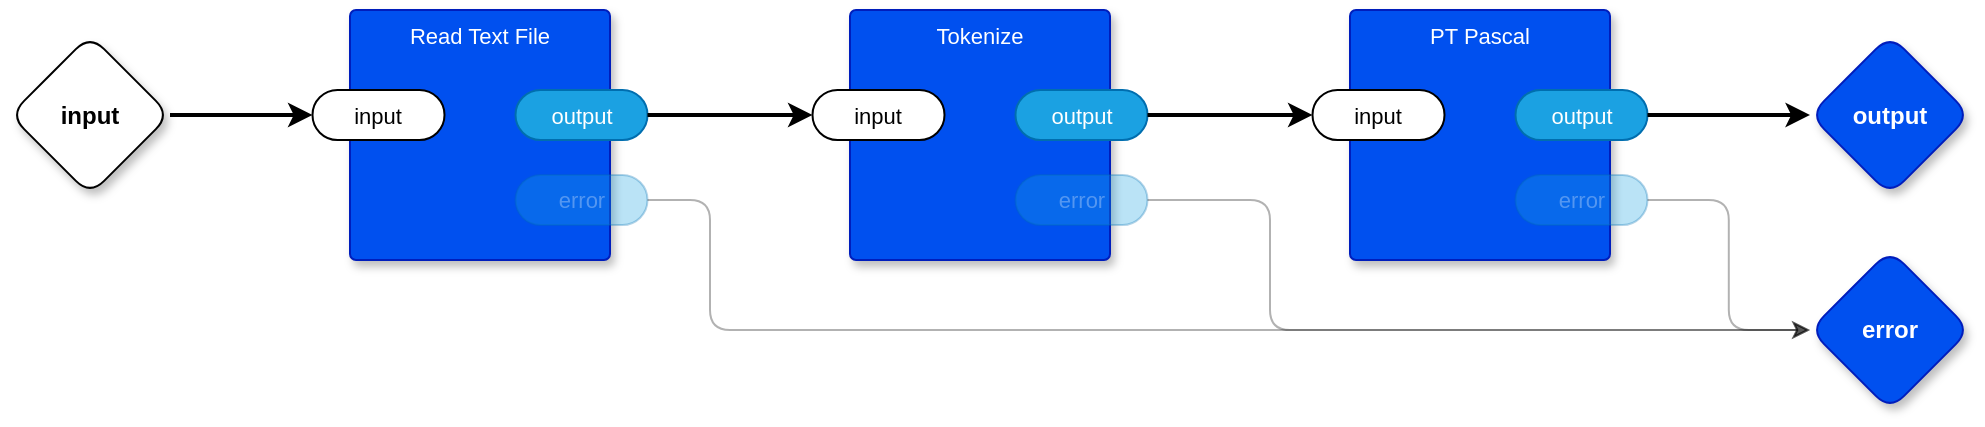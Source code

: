 <mxfile version="22.1.18" type="device" pages="6">
  <diagram name="main" id="m0zTKrYATkNEm8Ja8VeW">
    <mxGraphModel dx="970" dy="670" grid="1" gridSize="10" guides="1" tooltips="1" connect="1" arrows="1" fold="1" page="1" pageScale="1" pageWidth="850" pageHeight="1100" math="0" shadow="0">
      <root>
        <mxCell id="0" />
        <mxCell id="1" parent="0" />
        <mxCell id="S8zsQHXp7eDco4yZEDpJ-1" value="output" style="rhombus;whiteSpace=wrap;html=1;rounded=1;fillColor=#0050ef;fontColor=#ffffff;strokeColor=#001DBC;fontStyle=1;glass=0;sketch=0;fontSize=12;points=[[0,0.5,0,0,0],[0.5,0,0,0,0],[0.5,1,0,0,0],[1,0.5,0,0,0]];shadow=1;" vertex="1" parent="1">
          <mxGeometry x="960" y="432.5" width="80" height="80" as="geometry" />
        </mxCell>
        <mxCell id="S8zsQHXp7eDco4yZEDpJ-2" value="error" style="rhombus;whiteSpace=wrap;html=1;rounded=1;fillColor=#0050ef;fontColor=#ffffff;strokeColor=#001DBC;fontStyle=1;glass=0;sketch=0;fontSize=12;points=[[0,0.5,0,0,0],[0.5,0,0,0,0],[0.5,1,0,0,0],[1,0.5,0,0,0]];shadow=1;" vertex="1" parent="1">
          <mxGeometry x="960" y="540" width="80" height="80" as="geometry" />
        </mxCell>
        <mxCell id="S8zsQHXp7eDco4yZEDpJ-3" value="input" style="rhombus;whiteSpace=wrap;html=1;rounded=1;fontStyle=1;glass=0;sketch=0;fontSize=12;points=[[0,0.5,0,0,0],[0.5,0,0,0,0],[0.5,1,0,0,0],[1,0.5,0,0,0]];shadow=1;" vertex="1" parent="1">
          <mxGeometry x="60" y="432.5" width="80" height="80" as="geometry" />
        </mxCell>
        <mxCell id="S8zsQHXp7eDco4yZEDpJ-8" style="edgeStyle=orthogonalEdgeStyle;rounded=1;orthogonalLoop=1;jettySize=auto;html=1;entryX=0;entryY=0.5;entryDx=0;entryDy=0;entryPerimeter=0;strokeWidth=2;curved=0;" edge="1" parent="1" source="S8zsQHXp7eDco4yZEDpJ-3" target="S8zsQHXp7eDco4yZEDpJ-12">
          <mxGeometry relative="1" as="geometry" />
        </mxCell>
        <mxCell id="S8zsQHXp7eDco4yZEDpJ-11" value="Read Text File" style="rounded=1;whiteSpace=wrap;html=1;sketch=0;container=1;recursiveResize=0;verticalAlign=top;arcSize=6;fontStyle=0;autosize=0;points=[];absoluteArcSize=1;shadow=1;strokeColor=#001DBC;fillColor=#0050ef;fontColor=#ffffff;fontFamily=Helvetica;fontSize=11;" vertex="1" parent="1">
          <mxGeometry x="230" y="420" width="130" height="125" as="geometry">
            <mxRectangle x="-98" y="-1230" width="99" height="26" as="alternateBounds" />
          </mxGeometry>
        </mxCell>
        <mxCell id="S8zsQHXp7eDco4yZEDpJ-12" value="input" style="rounded=1;whiteSpace=wrap;html=1;sketch=0;points=[[0,0.5,0,0,0],[1,0.5,0,0,0]];arcSize=50;fontFamily=Helvetica;fontSize=11;fontColor=default;" vertex="1" parent="S8zsQHXp7eDco4yZEDpJ-11">
          <mxGeometry x="-18.75" y="40" width="66" height="25" as="geometry" />
        </mxCell>
        <mxCell id="S8zsQHXp7eDco4yZEDpJ-13" value="output" style="rounded=1;whiteSpace=wrap;html=1;sketch=0;points=[[0,0.5,0,0,0],[1,0.5,0,0,0]];fillColor=#1ba1e2;fontColor=#ffffff;strokeColor=#006EAF;arcSize=50;fontFamily=Helvetica;fontSize=11;" vertex="1" parent="S8zsQHXp7eDco4yZEDpJ-11">
          <mxGeometry x="82.75" y="40" width="66" height="25" as="geometry" />
        </mxCell>
        <mxCell id="S8zsQHXp7eDco4yZEDpJ-14" value="error" style="rounded=1;whiteSpace=wrap;sketch=0;points=[[0,0.5,0,0,0],[1,0.5,0,0,0]];fillColor=#1ba1e2;fontColor=#ffffff;strokeColor=#006EAF;arcSize=50;fontFamily=Helvetica;fontSize=11;opacity=30;textOpacity=30;" vertex="1" parent="S8zsQHXp7eDco4yZEDpJ-11">
          <mxGeometry x="82.75" y="82.5" width="66" height="25" as="geometry" />
        </mxCell>
        <mxCell id="S8zsQHXp7eDco4yZEDpJ-15" style="edgeStyle=orthogonalEdgeStyle;rounded=1;orthogonalLoop=1;jettySize=auto;html=1;exitX=1;exitY=0.5;exitDx=0;exitDy=0;exitPerimeter=0;curved=0;strokeWidth=2;entryX=0;entryY=0.5;entryDx=0;entryDy=0;entryPerimeter=0;" edge="1" parent="1" source="S8zsQHXp7eDco4yZEDpJ-13" target="S8zsQHXp7eDco4yZEDpJ-18">
          <mxGeometry relative="1" as="geometry" />
        </mxCell>
        <mxCell id="S8zsQHXp7eDco4yZEDpJ-16" style="edgeStyle=orthogonalEdgeStyle;rounded=1;orthogonalLoop=1;jettySize=auto;html=1;exitX=1;exitY=0.5;exitDx=0;exitDy=0;exitPerimeter=0;entryX=0;entryY=0.5;entryDx=0;entryDy=0;entryPerimeter=0;curved=0;opacity=30;" edge="1" parent="1" source="S8zsQHXp7eDco4yZEDpJ-14" target="S8zsQHXp7eDco4yZEDpJ-2">
          <mxGeometry relative="1" as="geometry">
            <Array as="points">
              <mxPoint x="410" y="515" />
              <mxPoint x="410" y="580" />
            </Array>
          </mxGeometry>
        </mxCell>
        <mxCell id="S8zsQHXp7eDco4yZEDpJ-17" value="Tokenize" style="rounded=1;whiteSpace=wrap;html=1;sketch=0;container=1;recursiveResize=0;verticalAlign=top;arcSize=6;fontStyle=0;autosize=0;points=[];absoluteArcSize=1;shadow=1;strokeColor=#001DBC;fillColor=#0050ef;fontColor=#ffffff;fontFamily=Helvetica;fontSize=11;" vertex="1" parent="1">
          <mxGeometry x="480" y="420" width="130" height="125" as="geometry">
            <mxRectangle x="-98" y="-1230" width="99" height="26" as="alternateBounds" />
          </mxGeometry>
        </mxCell>
        <mxCell id="S8zsQHXp7eDco4yZEDpJ-18" value="input" style="rounded=1;whiteSpace=wrap;html=1;sketch=0;points=[[0,0.5,0,0,0],[1,0.5,0,0,0]];arcSize=50;fontFamily=Helvetica;fontSize=11;fontColor=default;" vertex="1" parent="S8zsQHXp7eDco4yZEDpJ-17">
          <mxGeometry x="-18.75" y="40" width="66" height="25" as="geometry" />
        </mxCell>
        <mxCell id="S8zsQHXp7eDco4yZEDpJ-19" value="output" style="rounded=1;whiteSpace=wrap;html=1;sketch=0;points=[[0,0.5,0,0,0],[1,0.5,0,0,0]];fillColor=#1ba1e2;fontColor=#ffffff;strokeColor=#006EAF;arcSize=50;fontFamily=Helvetica;fontSize=11;" vertex="1" parent="S8zsQHXp7eDco4yZEDpJ-17">
          <mxGeometry x="82.75" y="40" width="66" height="25" as="geometry" />
        </mxCell>
        <mxCell id="S8zsQHXp7eDco4yZEDpJ-20" value="error" style="rounded=1;whiteSpace=wrap;sketch=0;points=[[0,0.5,0,0,0],[1,0.5,0,0,0]];fillColor=#1ba1e2;fontColor=#ffffff;strokeColor=#006EAF;arcSize=50;fontFamily=Helvetica;fontSize=11;opacity=30;textOpacity=30;" vertex="1" parent="S8zsQHXp7eDco4yZEDpJ-17">
          <mxGeometry x="82.75" y="82.5" width="66" height="25" as="geometry" />
        </mxCell>
        <mxCell id="S8zsQHXp7eDco4yZEDpJ-22" style="edgeStyle=orthogonalEdgeStyle;rounded=1;orthogonalLoop=1;jettySize=auto;html=1;exitX=1;exitY=0.5;exitDx=0;exitDy=0;exitPerimeter=0;entryX=0;entryY=0.5;entryDx=0;entryDy=0;entryPerimeter=0;curved=0;opacity=30;" edge="1" parent="1" source="S8zsQHXp7eDco4yZEDpJ-20" target="S8zsQHXp7eDco4yZEDpJ-2">
          <mxGeometry relative="1" as="geometry">
            <Array as="points">
              <mxPoint x="690" y="515" />
              <mxPoint x="690" y="580" />
            </Array>
          </mxGeometry>
        </mxCell>
        <mxCell id="QgxLcCufi817OlbAH6h_-1" value="PT Pascal" style="rounded=1;whiteSpace=wrap;html=1;sketch=0;container=1;recursiveResize=0;verticalAlign=top;arcSize=6;fontStyle=0;autosize=0;points=[];absoluteArcSize=1;shadow=1;strokeColor=#001DBC;fillColor=#0050ef;fontColor=#ffffff;fontFamily=Helvetica;fontSize=11;" vertex="1" parent="1">
          <mxGeometry x="730" y="420" width="130" height="125" as="geometry">
            <mxRectangle x="-98" y="-1230" width="99" height="26" as="alternateBounds" />
          </mxGeometry>
        </mxCell>
        <mxCell id="QgxLcCufi817OlbAH6h_-2" value="input" style="rounded=1;whiteSpace=wrap;html=1;sketch=0;points=[[0,0.5,0,0,0],[1,0.5,0,0,0]];arcSize=50;fontFamily=Helvetica;fontSize=11;fontColor=default;" vertex="1" parent="QgxLcCufi817OlbAH6h_-1">
          <mxGeometry x="-18.75" y="40" width="66" height="25" as="geometry" />
        </mxCell>
        <mxCell id="QgxLcCufi817OlbAH6h_-3" value="output" style="rounded=1;whiteSpace=wrap;html=1;sketch=0;points=[[0,0.5,0,0,0],[1,0.5,0,0,0]];fillColor=#1ba1e2;fontColor=#ffffff;strokeColor=#006EAF;arcSize=50;fontFamily=Helvetica;fontSize=11;" vertex="1" parent="QgxLcCufi817OlbAH6h_-1">
          <mxGeometry x="82.75" y="40" width="66" height="25" as="geometry" />
        </mxCell>
        <mxCell id="QgxLcCufi817OlbAH6h_-4" value="error" style="rounded=1;whiteSpace=wrap;sketch=0;points=[[0,0.5,0,0,0],[1,0.5,0,0,0]];fillColor=#1ba1e2;fontColor=#ffffff;strokeColor=#006EAF;arcSize=50;fontFamily=Helvetica;fontSize=11;opacity=30;textOpacity=30;" vertex="1" parent="QgxLcCufi817OlbAH6h_-1">
          <mxGeometry x="82.75" y="82.5" width="66" height="25" as="geometry" />
        </mxCell>
        <mxCell id="QgxLcCufi817OlbAH6h_-5" style="edgeStyle=orthogonalEdgeStyle;shape=connector;curved=0;rounded=1;jumpStyle=arc;orthogonalLoop=1;jettySize=auto;html=1;exitX=1;exitY=0.5;exitDx=0;exitDy=0;exitPerimeter=0;entryX=0;entryY=0.5;entryDx=0;entryDy=0;entryPerimeter=0;labelBackgroundColor=default;strokeColor=default;strokeWidth=2;align=center;verticalAlign=middle;fontFamily=Helvetica;fontSize=11;fontColor=default;endArrow=classic;" edge="1" parent="1" source="S8zsQHXp7eDco4yZEDpJ-19" target="QgxLcCufi817OlbAH6h_-2">
          <mxGeometry relative="1" as="geometry" />
        </mxCell>
        <mxCell id="QgxLcCufi817OlbAH6h_-6" style="edgeStyle=orthogonalEdgeStyle;shape=connector;curved=0;rounded=1;jumpStyle=arc;orthogonalLoop=1;jettySize=auto;html=1;exitX=1;exitY=0.5;exitDx=0;exitDy=0;exitPerimeter=0;labelBackgroundColor=default;strokeColor=default;strokeWidth=2;align=center;verticalAlign=middle;fontFamily=Helvetica;fontSize=11;fontColor=default;endArrow=classic;" edge="1" parent="1" source="QgxLcCufi817OlbAH6h_-3" target="S8zsQHXp7eDco4yZEDpJ-1">
          <mxGeometry relative="1" as="geometry" />
        </mxCell>
        <mxCell id="QgxLcCufi817OlbAH6h_-7" style="edgeStyle=orthogonalEdgeStyle;shape=connector;curved=0;rounded=1;jumpStyle=arc;orthogonalLoop=1;jettySize=auto;html=1;exitX=1;exitY=0.5;exitDx=0;exitDy=0;exitPerimeter=0;entryX=0;entryY=0.5;entryDx=0;entryDy=0;entryPerimeter=0;labelBackgroundColor=default;strokeColor=default;strokeWidth=1;align=center;verticalAlign=middle;fontFamily=Helvetica;fontSize=11;fontColor=default;endArrow=classic;opacity=30;" edge="1" parent="1" source="QgxLcCufi817OlbAH6h_-4" target="S8zsQHXp7eDco4yZEDpJ-2">
          <mxGeometry relative="1" as="geometry" />
        </mxCell>
      </root>
    </mxGraphModel>
  </diagram>
  <diagram id="tdX2_95LEIDNDVLNdQ2E" name="...">
    <mxGraphModel dx="1114" dy="693" grid="1" gridSize="10" guides="1" tooltips="1" connect="1" arrows="1" fold="1" page="1" pageScale="1" pageWidth="850" pageHeight="1100" math="0" shadow="0">
      <root>
        <mxCell id="0" />
        <mxCell id="1" parent="0" />
      </root>
    </mxGraphModel>
  </diagram>
  <diagram id="ZYiyFw9V1ln2dPkWVRYo" name="Tokenize">
    <mxGraphModel dx="970" dy="670" grid="1" gridSize="10" guides="1" tooltips="1" connect="1" arrows="1" fold="1" page="1" pageScale="1" pageWidth="850" pageHeight="1100" math="0" shadow="0">
      <root>
        <mxCell id="0" />
        <mxCell id="1" parent="0" />
        <mxCell id="Qo_dXPhlWGiRYcDFCl2c-1" value="output" style="rhombus;whiteSpace=wrap;html=1;rounded=1;fillColor=#0050ef;fontColor=#ffffff;strokeColor=#001DBC;fontStyle=1;glass=0;sketch=0;fontSize=12;points=[[0,0.5,0,0,0],[0.5,0,0,0,0],[0.5,1,0,0,0],[1,0.5,0,0,0]];shadow=1;" vertex="1" parent="1">
          <mxGeometry x="710" y="122.5" width="80" height="80" as="geometry" />
        </mxCell>
        <mxCell id="Qo_dXPhlWGiRYcDFCl2c-2" value="error" style="rhombus;whiteSpace=wrap;html=1;rounded=1;fillColor=#0050ef;fontColor=#ffffff;strokeColor=#001DBC;fontStyle=1;glass=0;sketch=0;fontSize=12;points=[[0,0.5,0,0,0],[0.5,0,0,0,0],[0.5,1,0,0,0],[1,0.5,0,0,0]];shadow=1;" vertex="1" parent="1">
          <mxGeometry x="710" y="230" width="80" height="80" as="geometry" />
        </mxCell>
        <mxCell id="Qo_dXPhlWGiRYcDFCl2c-3" style="edgeStyle=orthogonalEdgeStyle;rounded=0;orthogonalLoop=1;jettySize=auto;html=1;exitX=1;exitY=0.5;exitDx=0;exitDy=0;exitPerimeter=0;strokeWidth=2;" edge="1" parent="1" source="Qo_dXPhlWGiRYcDFCl2c-4" target="Qo_dXPhlWGiRYcDFCl2c-6">
          <mxGeometry relative="1" as="geometry" />
        </mxCell>
        <mxCell id="Qo_dXPhlWGiRYcDFCl2c-4" value="input" style="rhombus;whiteSpace=wrap;html=1;rounded=1;fontStyle=1;glass=0;sketch=0;fontSize=12;points=[[0,0.5,0,0,0],[0.5,0,0,0,0],[0.5,1,0,0,0],[1,0.5,0,0,0]];shadow=1;" vertex="1" parent="1">
          <mxGeometry x="40" y="122.5" width="80" height="80" as="geometry" />
        </mxCell>
        <mxCell id="Qo_dXPhlWGiRYcDFCl2c-5" value="Literals" style="rounded=1;whiteSpace=wrap;html=1;sketch=0;container=1;recursiveResize=0;verticalAlign=top;arcSize=6;fontStyle=0;autosize=0;points=[];absoluteArcSize=1;shadow=1;strokeColor=#001DBC;fillColor=#0050ef;fontColor=#ffffff;fontFamily=Helvetica;fontSize=11;" vertex="1" parent="1">
          <mxGeometry x="220" y="110" width="130" height="125" as="geometry">
            <mxRectangle x="-98" y="-1230" width="99" height="26" as="alternateBounds" />
          </mxGeometry>
        </mxCell>
        <mxCell id="Qo_dXPhlWGiRYcDFCl2c-6" value="input" style="rounded=1;whiteSpace=wrap;html=1;sketch=0;points=[[0,0.5,0,0,0],[1,0.5,0,0,0]];arcSize=50;fontFamily=Helvetica;fontSize=11;fontColor=default;" vertex="1" parent="Qo_dXPhlWGiRYcDFCl2c-5">
          <mxGeometry x="-18.75" y="40" width="66" height="25" as="geometry" />
        </mxCell>
        <mxCell id="Qo_dXPhlWGiRYcDFCl2c-7" value="output" style="rounded=1;whiteSpace=wrap;html=1;sketch=0;points=[[0,0.5,0,0,0],[1,0.5,0,0,0]];fillColor=#1ba1e2;fontColor=#ffffff;strokeColor=#006EAF;arcSize=50;fontFamily=Helvetica;fontSize=11;" vertex="1" parent="Qo_dXPhlWGiRYcDFCl2c-5">
          <mxGeometry x="82.75" y="40" width="66" height="25" as="geometry" />
        </mxCell>
        <mxCell id="Qo_dXPhlWGiRYcDFCl2c-8" value="error" style="rounded=1;whiteSpace=wrap;sketch=0;points=[[0,0.5,0,0,0],[1,0.5,0,0,0]];fillColor=#1ba1e2;fontColor=#ffffff;strokeColor=#006EAF;arcSize=50;fontFamily=Helvetica;fontSize=11;opacity=30;textOpacity=30;" vertex="1" parent="Qo_dXPhlWGiRYcDFCl2c-5">
          <mxGeometry x="82.75" y="82.5" width="66" height="25" as="geometry" />
        </mxCell>
        <mxCell id="Qo_dXPhlWGiRYcDFCl2c-9" style="edgeStyle=orthogonalEdgeStyle;rounded=1;orthogonalLoop=1;jettySize=auto;html=1;exitX=1;exitY=0.5;exitDx=0;exitDy=0;exitPerimeter=0;entryX=0;entryY=0.5;entryDx=0;entryDy=0;entryPerimeter=0;curved=0;opacity=30;" edge="1" parent="1" source="Qo_dXPhlWGiRYcDFCl2c-8" target="Qo_dXPhlWGiRYcDFCl2c-2">
          <mxGeometry relative="1" as="geometry">
            <Array as="points">
              <mxPoint x="410" y="205" />
              <mxPoint x="410" y="270" />
            </Array>
          </mxGeometry>
        </mxCell>
        <mxCell id="Qo_dXPhlWGiRYcDFCl2c-10" value="Words" style="rounded=1;whiteSpace=wrap;html=1;sketch=0;container=1;recursiveResize=0;verticalAlign=top;arcSize=6;fontStyle=0;autosize=0;points=[];absoluteArcSize=1;shadow=1;strokeColor=#001DBC;fillColor=#0050ef;fontColor=#ffffff;fontFamily=Helvetica;fontSize=11;" vertex="1" parent="1">
          <mxGeometry x="470" y="110" width="130" height="125" as="geometry">
            <mxRectangle x="-98" y="-1230" width="99" height="26" as="alternateBounds" />
          </mxGeometry>
        </mxCell>
        <mxCell id="Qo_dXPhlWGiRYcDFCl2c-11" value="input" style="rounded=1;whiteSpace=wrap;html=1;sketch=0;points=[[0,0.5,0,0,0],[1,0.5,0,0,0]];arcSize=50;fontFamily=Helvetica;fontSize=11;fontColor=default;" vertex="1" parent="Qo_dXPhlWGiRYcDFCl2c-10">
          <mxGeometry x="-18.75" y="40" width="66" height="25" as="geometry" />
        </mxCell>
        <mxCell id="Qo_dXPhlWGiRYcDFCl2c-12" value="output" style="rounded=1;whiteSpace=wrap;html=1;sketch=0;points=[[0,0.5,0,0,0],[1,0.5,0,0,0]];fillColor=#1ba1e2;fontColor=#ffffff;strokeColor=#006EAF;arcSize=50;fontFamily=Helvetica;fontSize=11;" vertex="1" parent="Qo_dXPhlWGiRYcDFCl2c-10">
          <mxGeometry x="82.75" y="40" width="66" height="25" as="geometry" />
        </mxCell>
        <mxCell id="Qo_dXPhlWGiRYcDFCl2c-13" value="error" style="rounded=1;whiteSpace=wrap;sketch=0;points=[[0,0.5,0,0,0],[1,0.5,0,0,0]];fillColor=#1ba1e2;fontColor=#ffffff;strokeColor=#006EAF;arcSize=50;fontFamily=Helvetica;fontSize=11;opacity=30;textOpacity=30;" vertex="1" parent="Qo_dXPhlWGiRYcDFCl2c-10">
          <mxGeometry x="82.75" y="82.5" width="66" height="25" as="geometry" />
        </mxCell>
        <mxCell id="Qo_dXPhlWGiRYcDFCl2c-14" style="edgeStyle=orthogonalEdgeStyle;rounded=1;orthogonalLoop=1;jettySize=auto;html=1;exitX=1;exitY=0.5;exitDx=0;exitDy=0;exitPerimeter=0;entryX=0;entryY=0.5;entryDx=0;entryDy=0;entryPerimeter=0;curved=0;strokeWidth=2;" edge="1" parent="1" source="Qo_dXPhlWGiRYcDFCl2c-7" target="Qo_dXPhlWGiRYcDFCl2c-11">
          <mxGeometry relative="1" as="geometry" />
        </mxCell>
        <mxCell id="Qo_dXPhlWGiRYcDFCl2c-15" style="edgeStyle=orthogonalEdgeStyle;shape=connector;curved=0;rounded=1;orthogonalLoop=1;jettySize=auto;html=1;exitX=1;exitY=0.5;exitDx=0;exitDy=0;exitPerimeter=0;entryX=0;entryY=0.5;entryDx=0;entryDy=0;entryPerimeter=0;labelBackgroundColor=default;strokeColor=default;strokeWidth=2;align=center;verticalAlign=middle;fontFamily=Helvetica;fontSize=11;fontColor=default;endArrow=classic;" edge="1" parent="1" source="Qo_dXPhlWGiRYcDFCl2c-12" target="Qo_dXPhlWGiRYcDFCl2c-1">
          <mxGeometry relative="1" as="geometry" />
        </mxCell>
        <mxCell id="Qo_dXPhlWGiRYcDFCl2c-16" style="edgeStyle=orthogonalEdgeStyle;shape=connector;curved=0;rounded=1;orthogonalLoop=1;jettySize=auto;html=1;exitX=1;exitY=0.5;exitDx=0;exitDy=0;exitPerimeter=0;entryX=0;entryY=0.5;entryDx=0;entryDy=0;entryPerimeter=0;labelBackgroundColor=default;strokeColor=default;strokeWidth=1;align=center;verticalAlign=middle;fontFamily=Helvetica;fontSize=11;fontColor=default;endArrow=classic;opacity=30;" edge="1" parent="1" source="Qo_dXPhlWGiRYcDFCl2c-13" target="Qo_dXPhlWGiRYcDFCl2c-2">
          <mxGeometry relative="1" as="geometry">
            <Array as="points">
              <mxPoint x="660" y="205" />
              <mxPoint x="660" y="270" />
            </Array>
          </mxGeometry>
        </mxCell>
      </root>
    </mxGraphModel>
  </diagram>
  <diagram id="-rDwxqtnZVcMgqfmX6dp" name="Literals">
    <mxGraphModel dx="970" dy="670" grid="1" gridSize="10" guides="1" tooltips="1" connect="1" arrows="1" fold="1" page="1" pageScale="1" pageWidth="850" pageHeight="1100" math="0" shadow="0">
      <root>
        <mxCell id="0" />
        <mxCell id="1" parent="0" />
        <mxCell id="2_oL23hNxE3cJu21-GhH-1" value="Transpile" style="rounded=1;whiteSpace=wrap;html=1;sketch=0;container=1;recursiveResize=0;verticalAlign=top;arcSize=6;fontStyle=1;autosize=0;points=[];absoluteArcSize=1;shadow=1;strokeColor=#001DBC;fillColor=#0050ef;fontColor=#ffffff;fontFamily=Helvetica;fontSize=11;" vertex="1" parent="1">
          <mxGeometry x="430" y="80" width="130" height="210" as="geometry">
            <mxRectangle x="-98" y="-1230" width="99" height="26" as="alternateBounds" />
          </mxGeometry>
        </mxCell>
        <mxCell id="2_oL23hNxE3cJu21-GhH-2" value="ohmfn" style="rounded=1;whiteSpace=wrap;html=1;sketch=0;points=[[0,0.5,0,0,0],[1,0.5,0,0,0]];arcSize=50;fontFamily=Helvetica;fontSize=11;fontColor=default;fontStyle=0" vertex="1" parent="2_oL23hNxE3cJu21-GhH-1">
          <mxGeometry x="-17" y="57.5" width="66" height="25" as="geometry" />
        </mxCell>
        <mxCell id="2_oL23hNxE3cJu21-GhH-3" value="output" style="rounded=1;whiteSpace=wrap;html=1;sketch=0;points=[[0,0.5,0,0,0],[1,0.5,0,0,0]];fillColor=#1ba1e2;fontColor=#ffffff;strokeColor=#006EAF;arcSize=50;fontFamily=Helvetica;fontSize=11;" vertex="1" parent="2_oL23hNxE3cJu21-GhH-1">
          <mxGeometry x="84.75" y="27.5" width="66" height="25" as="geometry" />
        </mxCell>
        <mxCell id="2_oL23hNxE3cJu21-GhH-4" value="error" style="rounded=1;whiteSpace=wrap;html=1;sketch=0;points=[[0,0.5,0,0,0],[1,0.5,0,0,0]];fillColor=#1ba1e2;fontColor=#ffffff;strokeColor=#006EAF;arcSize=50;fontFamily=Helvetica;fontSize=11;" vertex="1" parent="2_oL23hNxE3cJu21-GhH-1">
          <mxGeometry x="84.75" y="70" width="66" height="25" as="geometry" />
        </mxCell>
        <mxCell id="2_oL23hNxE3cJu21-GhH-5" value="rwrfn" style="rounded=1;whiteSpace=wrap;html=1;sketch=0;points=[[0,0.5,0,0,0],[1,0.5,0,0,0]];arcSize=50;fontFamily=Helvetica;fontSize=11;fontColor=default;" vertex="1" parent="2_oL23hNxE3cJu21-GhH-1">
          <mxGeometry x="-17" y="92.5" width="66" height="25" as="geometry" />
        </mxCell>
        <mxCell id="2_oL23hNxE3cJu21-GhH-6" value="input" style="rounded=1;whiteSpace=wrap;html=1;sketch=0;points=[[0,0.5,0,0,0],[1,0.5,0,0,0]];arcSize=50;fontFamily=Helvetica;fontSize=11;fontColor=default;" vertex="1" parent="2_oL23hNxE3cJu21-GhH-1">
          <mxGeometry x="-17" y="165" width="66" height="25" as="geometry" />
        </mxCell>
        <mxCell id="2_oL23hNxE3cJu21-GhH-7" value="grammar name" style="rounded=1;whiteSpace=wrap;html=1;sketch=0;points=[[0,0.5,0,0,0],[1,0.5,0,0,0]];arcSize=50;fontFamily=Helvetica;fontSize=11;fontColor=default;" vertex="1" parent="2_oL23hNxE3cJu21-GhH-1">
          <mxGeometry x="-16" y="27.5" width="66" height="25" as="geometry" />
        </mxCell>
        <mxCell id="2_oL23hNxE3cJu21-GhH-8" value="rwrsupportfn" style="rounded=1;whiteSpace=wrap;html=1;sketch=0;points=[[0,0.5,0,0,0],[1,0.5,0,0,0]];arcSize=50;fontFamily=Helvetica;fontSize=11;fontColor=default;" vertex="1" parent="2_oL23hNxE3cJu21-GhH-1">
          <mxGeometry x="-16" y="125" width="66" height="25" as="geometry" />
        </mxCell>
        <mxCell id="2_oL23hNxE3cJu21-GhH-9" value="output" style="rhombus;whiteSpace=wrap;html=1;rounded=1;fillColor=#0050ef;fontColor=#ffffff;strokeColor=#001DBC;fontStyle=1;glass=0;sketch=0;fontSize=12;points=[[0,0.5,0,0,0],[0.5,0,0,0,0],[0.5,1,0,0,0],[1,0.5,0,0,0]];shadow=1;" vertex="1" parent="1">
          <mxGeometry x="620" y="80" width="80" height="80" as="geometry" />
        </mxCell>
        <mxCell id="2_oL23hNxE3cJu21-GhH-10" value="error" style="rhombus;whiteSpace=wrap;html=1;rounded=1;fillColor=#0050ef;fontColor=#ffffff;strokeColor=#001DBC;fontStyle=1;glass=0;sketch=0;fontSize=12;points=[[0,0.5,0,0,0],[0.5,0,0,0,0],[0.5,1,0,0,0],[1,0.5,0,0,0]];shadow=1;" vertex="1" parent="1">
          <mxGeometry x="620" y="187.5" width="80" height="80" as="geometry" />
        </mxCell>
        <mxCell id="2_oL23hNxE3cJu21-GhH-11" value="input" style="rhombus;whiteSpace=wrap;html=1;rounded=1;fontStyle=1;glass=0;sketch=0;fontSize=12;points=[[0,0.5,0,0,0],[0.5,0,0,0,0],[0.5,1,0,0,0],[1,0.5,0,0,0]];shadow=1;" vertex="1" parent="1">
          <mxGeometry x="40" y="217.5" width="80" height="80" as="geometry" />
        </mxCell>
        <mxCell id="2_oL23hNxE3cJu21-GhH-12" value="&#39;literal&#39;" style="rounded=1;whiteSpace=wrap;html=1;sketch=0;container=1;recursiveResize=0;verticalAlign=middle;arcSize=6;fontStyle=1;autosize=0;points=[];absoluteArcSize=1;shadow=0;strokeColor=#6c8ebf;fillColor=#dae8fc;fontFamily=Helvetica;fontSize=11;gradientColor=#E6E6E6;fontColor=default;" vertex="1" parent="1">
          <mxGeometry x="170" y="110" width="170" height="20" as="geometry">
            <mxRectangle x="-98" y="-1230" width="99" height="26" as="alternateBounds" />
          </mxGeometry>
        </mxCell>
        <mxCell id="2_oL23hNxE3cJu21-GhH-13" value="⍺" style="rounded=1;whiteSpace=wrap;html=1;sketch=0;points=[[0,0.5,0,0,0],[1,0.5,0,0,0]];arcSize=50;fontFamily=Helvetica;fontSize=11;fontColor=default;" vertex="1" parent="2_oL23hNxE3cJu21-GhH-12">
          <mxGeometry x="-10" y="3.75" width="20" height="12.5" as="geometry" />
        </mxCell>
        <mxCell id="2_oL23hNxE3cJu21-GhH-14" value="⍺" style="rounded=1;whiteSpace=wrap;html=1;sketch=0;points=[[0,0.5,0,0,0],[1,0.5,0,0,0]];arcSize=50;fontFamily=Helvetica;fontSize=11;fontColor=default;" vertex="1" parent="2_oL23hNxE3cJu21-GhH-12">
          <mxGeometry x="160" y="3.75" width="20" height="12.5" as="geometry" />
        </mxCell>
        <mxCell id="2_oL23hNxE3cJu21-GhH-15" value="&#39;literal.ohm&#39;" style="rounded=1;whiteSpace=wrap;html=1;sketch=0;container=1;recursiveResize=0;verticalAlign=middle;arcSize=6;fontStyle=1;autosize=0;points=[];absoluteArcSize=1;shadow=0;strokeColor=#6c8ebf;fillColor=#dae8fc;fontFamily=Helvetica;fontSize=11;gradientColor=#E6E6E6;fontColor=default;" vertex="1" parent="1">
          <mxGeometry x="170" y="140" width="170" height="20" as="geometry">
            <mxRectangle x="-98" y="-1230" width="99" height="26" as="alternateBounds" />
          </mxGeometry>
        </mxCell>
        <mxCell id="2_oL23hNxE3cJu21-GhH-16" value="⍺" style="rounded=1;whiteSpace=wrap;html=1;sketch=0;points=[[0,0.5,0,0,0],[1,0.5,0,0,0]];arcSize=50;fontFamily=Helvetica;fontSize=11;fontColor=default;" vertex="1" parent="2_oL23hNxE3cJu21-GhH-15">
          <mxGeometry x="160" y="3.75" width="20" height="12.5" as="geometry" />
        </mxCell>
        <mxCell id="2_oL23hNxE3cJu21-GhH-17" value="⍺" style="rounded=1;whiteSpace=wrap;html=1;sketch=0;points=[[0,0.5,0,0,0],[1,0.5,0,0,0]];arcSize=50;fontFamily=Helvetica;fontSize=11;fontColor=default;" vertex="1" parent="2_oL23hNxE3cJu21-GhH-15">
          <mxGeometry x="-10" y="3.75" width="20" height="12.5" as="geometry" />
        </mxCell>
        <mxCell id="2_oL23hNxE3cJu21-GhH-18" value="&#39;literal.rwr&#39;" style="rounded=1;whiteSpace=wrap;html=1;sketch=0;container=1;recursiveResize=0;verticalAlign=middle;arcSize=6;fontStyle=1;autosize=0;points=[];absoluteArcSize=1;shadow=0;strokeColor=#6c8ebf;fillColor=#dae8fc;fontFamily=Helvetica;fontSize=11;gradientColor=#E6E6E6;fontColor=default;" vertex="1" parent="1">
          <mxGeometry x="170" y="175" width="170" height="20" as="geometry">
            <mxRectangle x="-98" y="-1230" width="99" height="26" as="alternateBounds" />
          </mxGeometry>
        </mxCell>
        <mxCell id="2_oL23hNxE3cJu21-GhH-19" value="⍺" style="rounded=1;whiteSpace=wrap;html=1;sketch=0;points=[[0,0.5,0,0,0],[1,0.5,0,0,0]];arcSize=50;fontFamily=Helvetica;fontSize=11;fontColor=default;" vertex="1" parent="2_oL23hNxE3cJu21-GhH-18">
          <mxGeometry x="160" y="3.75" width="20" height="12.5" as="geometry" />
        </mxCell>
        <mxCell id="2_oL23hNxE3cJu21-GhH-20" value="⍺" style="rounded=1;whiteSpace=wrap;html=1;sketch=0;points=[[0,0.5,0,0,0],[1,0.5,0,0,0]];arcSize=50;fontFamily=Helvetica;fontSize=11;fontColor=default;" vertex="1" parent="2_oL23hNxE3cJu21-GhH-18">
          <mxGeometry x="-10" y="3.75" width="20" height="12.5" as="geometry" />
        </mxCell>
        <mxCell id="2_oL23hNxE3cJu21-GhH-21" value="&#39;null.js&#39;" style="rounded=1;whiteSpace=wrap;html=1;sketch=0;container=1;recursiveResize=0;verticalAlign=middle;arcSize=6;fontStyle=1;autosize=0;points=[];absoluteArcSize=1;shadow=0;strokeColor=#6c8ebf;fillColor=#dae8fc;fontFamily=Helvetica;fontSize=11;gradientColor=#E6E6E6;fontColor=default;" vertex="1" parent="1">
          <mxGeometry x="170" y="207.5" width="170" height="20" as="geometry">
            <mxRectangle x="-98" y="-1230" width="99" height="26" as="alternateBounds" />
          </mxGeometry>
        </mxCell>
        <mxCell id="2_oL23hNxE3cJu21-GhH-22" value="⍺" style="rounded=1;whiteSpace=wrap;html=1;sketch=0;points=[[0,0.5,0,0,0],[1,0.5,0,0,0]];arcSize=50;fontFamily=Helvetica;fontSize=11;fontColor=default;" vertex="1" parent="2_oL23hNxE3cJu21-GhH-21">
          <mxGeometry x="160" y="3.75" width="20" height="12.5" as="geometry" />
        </mxCell>
        <mxCell id="2_oL23hNxE3cJu21-GhH-23" value="⍺" style="rounded=1;whiteSpace=wrap;html=1;sketch=0;points=[[0,0.5,0,0,0],[1,0.5,0,0,0]];arcSize=50;fontFamily=Helvetica;fontSize=11;fontColor=default;" vertex="1" parent="2_oL23hNxE3cJu21-GhH-21">
          <mxGeometry x="-10" y="3.75" width="20" height="12.5" as="geometry" />
        </mxCell>
        <mxCell id="2_oL23hNxE3cJu21-GhH-24" style="edgeStyle=orthogonalEdgeStyle;shape=connector;curved=0;rounded=1;orthogonalLoop=1;jettySize=auto;html=1;exitX=1;exitY=0.5;exitDx=0;exitDy=0;exitPerimeter=0;entryX=0;entryY=0.5;entryDx=0;entryDy=0;entryPerimeter=0;labelBackgroundColor=default;strokeColor=default;align=center;verticalAlign=middle;fontFamily=Helvetica;fontSize=11;fontColor=default;endArrow=classic;" edge="1" parent="1" source="2_oL23hNxE3cJu21-GhH-3" target="2_oL23hNxE3cJu21-GhH-9">
          <mxGeometry relative="1" as="geometry" />
        </mxCell>
        <mxCell id="2_oL23hNxE3cJu21-GhH-25" style="edgeStyle=orthogonalEdgeStyle;shape=connector;curved=0;rounded=1;orthogonalLoop=1;jettySize=auto;html=1;exitX=1;exitY=0.5;exitDx=0;exitDy=0;exitPerimeter=0;entryX=0;entryY=0.5;entryDx=0;entryDy=0;entryPerimeter=0;labelBackgroundColor=default;strokeColor=default;align=center;verticalAlign=middle;fontFamily=Helvetica;fontSize=11;fontColor=default;endArrow=classic;opacity=30;" edge="1" parent="1" source="2_oL23hNxE3cJu21-GhH-4" target="2_oL23hNxE3cJu21-GhH-10">
          <mxGeometry relative="1" as="geometry" />
        </mxCell>
        <mxCell id="2_oL23hNxE3cJu21-GhH-26" style="edgeStyle=orthogonalEdgeStyle;shape=connector;curved=0;rounded=1;orthogonalLoop=1;jettySize=auto;html=1;exitX=1;exitY=0.5;exitDx=0;exitDy=0;exitPerimeter=0;entryX=0;entryY=0.5;entryDx=0;entryDy=0;entryPerimeter=0;labelBackgroundColor=default;strokeColor=default;align=center;verticalAlign=middle;fontFamily=Helvetica;fontSize=11;fontColor=default;endArrow=classic;strokeWidth=2;" edge="1" parent="1" source="2_oL23hNxE3cJu21-GhH-16" target="2_oL23hNxE3cJu21-GhH-2">
          <mxGeometry relative="1" as="geometry" />
        </mxCell>
        <mxCell id="2_oL23hNxE3cJu21-GhH-27" style="edgeStyle=orthogonalEdgeStyle;shape=connector;curved=0;rounded=1;orthogonalLoop=1;jettySize=auto;html=1;exitX=1;exitY=0.5;exitDx=0;exitDy=0;exitPerimeter=0;entryX=0;entryY=0.5;entryDx=0;entryDy=0;entryPerimeter=0;labelBackgroundColor=default;strokeColor=default;align=center;verticalAlign=middle;fontFamily=Helvetica;fontSize=11;fontColor=default;endArrow=classic;strokeWidth=2;" edge="1" parent="1" source="2_oL23hNxE3cJu21-GhH-19" target="2_oL23hNxE3cJu21-GhH-5">
          <mxGeometry relative="1" as="geometry" />
        </mxCell>
        <mxCell id="2_oL23hNxE3cJu21-GhH-28" style="edgeStyle=orthogonalEdgeStyle;shape=connector;curved=0;rounded=1;orthogonalLoop=1;jettySize=auto;html=1;exitX=1;exitY=0.5;exitDx=0;exitDy=0;exitPerimeter=0;labelBackgroundColor=default;strokeColor=default;align=center;verticalAlign=middle;fontFamily=Helvetica;fontSize=11;fontColor=default;endArrow=classic;strokeWidth=2;" edge="1" parent="1" source="2_oL23hNxE3cJu21-GhH-22" target="2_oL23hNxE3cJu21-GhH-8">
          <mxGeometry relative="1" as="geometry">
            <Array as="points">
              <mxPoint x="380" y="217.5" />
              <mxPoint x="380" y="217.5" />
            </Array>
          </mxGeometry>
        </mxCell>
        <mxCell id="2_oL23hNxE3cJu21-GhH-29" style="edgeStyle=orthogonalEdgeStyle;shape=connector;curved=0;rounded=1;orthogonalLoop=1;jettySize=auto;html=1;exitX=1;exitY=0.5;exitDx=0;exitDy=0;exitPerimeter=0;entryX=0;entryY=0.5;entryDx=0;entryDy=0;entryPerimeter=0;labelBackgroundColor=default;strokeColor=default;align=center;verticalAlign=middle;fontFamily=Helvetica;fontSize=11;fontColor=default;endArrow=classic;opacity=30;" edge="1" parent="1" source="2_oL23hNxE3cJu21-GhH-11" target="2_oL23hNxE3cJu21-GhH-23">
          <mxGeometry relative="1" as="geometry" />
        </mxCell>
        <mxCell id="2_oL23hNxE3cJu21-GhH-30" style="edgeStyle=orthogonalEdgeStyle;shape=connector;curved=0;rounded=1;orthogonalLoop=1;jettySize=auto;html=1;exitX=1;exitY=0.5;exitDx=0;exitDy=0;exitPerimeter=0;entryX=0;entryY=0.5;entryDx=0;entryDy=0;entryPerimeter=0;labelBackgroundColor=default;strokeColor=default;align=center;verticalAlign=middle;fontFamily=Helvetica;fontSize=11;fontColor=default;endArrow=classic;opacity=30;" edge="1" parent="1" source="2_oL23hNxE3cJu21-GhH-11" target="2_oL23hNxE3cJu21-GhH-20">
          <mxGeometry relative="1" as="geometry" />
        </mxCell>
        <mxCell id="2_oL23hNxE3cJu21-GhH-31" style="edgeStyle=orthogonalEdgeStyle;shape=connector;curved=0;rounded=1;orthogonalLoop=1;jettySize=auto;html=1;exitX=1;exitY=0.5;exitDx=0;exitDy=0;exitPerimeter=0;entryX=0;entryY=0.5;entryDx=0;entryDy=0;entryPerimeter=0;labelBackgroundColor=default;strokeColor=default;align=center;verticalAlign=middle;fontFamily=Helvetica;fontSize=11;fontColor=default;endArrow=classic;opacity=30;" edge="1" parent="1" source="2_oL23hNxE3cJu21-GhH-11" target="2_oL23hNxE3cJu21-GhH-17">
          <mxGeometry relative="1" as="geometry" />
        </mxCell>
        <mxCell id="2_oL23hNxE3cJu21-GhH-32" style="edgeStyle=orthogonalEdgeStyle;shape=connector;curved=0;rounded=1;orthogonalLoop=1;jettySize=auto;html=1;exitX=1;exitY=0.5;exitDx=0;exitDy=0;exitPerimeter=0;entryX=0;entryY=0.5;entryDx=0;entryDy=0;entryPerimeter=0;labelBackgroundColor=default;strokeColor=default;align=center;verticalAlign=middle;fontFamily=Helvetica;fontSize=11;fontColor=default;endArrow=classic;opacity=30;" edge="1" parent="1" source="2_oL23hNxE3cJu21-GhH-11" target="2_oL23hNxE3cJu21-GhH-13">
          <mxGeometry relative="1" as="geometry" />
        </mxCell>
        <mxCell id="2_oL23hNxE3cJu21-GhH-33" style="edgeStyle=orthogonalEdgeStyle;rounded=1;orthogonalLoop=1;jettySize=auto;html=1;exitX=1;exitY=0.5;exitDx=0;exitDy=0;exitPerimeter=0;entryX=0;entryY=0.5;entryDx=0;entryDy=0;entryPerimeter=0;curved=0;strokeWidth=2;" edge="1" parent="1" source="2_oL23hNxE3cJu21-GhH-11" target="2_oL23hNxE3cJu21-GhH-6">
          <mxGeometry relative="1" as="geometry">
            <mxPoint x="201.25" y="350" as="targetPoint" />
          </mxGeometry>
        </mxCell>
        <mxCell id="2_oL23hNxE3cJu21-GhH-34" style="edgeStyle=orthogonalEdgeStyle;rounded=0;orthogonalLoop=1;jettySize=auto;html=1;exitX=1;exitY=0.5;exitDx=0;exitDy=0;exitPerimeter=0;entryX=0;entryY=0.5;entryDx=0;entryDy=0;entryPerimeter=0;strokeWidth=2;" edge="1" parent="1" source="2_oL23hNxE3cJu21-GhH-14" target="2_oL23hNxE3cJu21-GhH-7">
          <mxGeometry relative="1" as="geometry" />
        </mxCell>
      </root>
    </mxGraphModel>
  </diagram>
  <diagram id="70hLA3gIDq1bSUKp1QGV" name="Words">
    <mxGraphModel dx="970" dy="670" grid="1" gridSize="10" guides="1" tooltips="1" connect="1" arrows="1" fold="1" page="1" pageScale="1" pageWidth="850" pageHeight="1100" math="0" shadow="0">
      <root>
        <mxCell id="0" />
        <mxCell id="1" parent="0" />
        <mxCell id="VbfitR8MbKwfXwRzBJH4-1" value="Transpile" style="rounded=1;whiteSpace=wrap;html=1;sketch=0;container=1;recursiveResize=0;verticalAlign=top;arcSize=6;fontStyle=1;autosize=0;points=[];absoluteArcSize=1;shadow=1;strokeColor=#001DBC;fillColor=#0050ef;fontColor=#ffffff;fontFamily=Helvetica;fontSize=11;" vertex="1" parent="1">
          <mxGeometry x="430" y="40" width="130" height="210" as="geometry">
            <mxRectangle x="-98" y="-1230" width="99" height="26" as="alternateBounds" />
          </mxGeometry>
        </mxCell>
        <mxCell id="VbfitR8MbKwfXwRzBJH4-2" value="ohmfn" style="rounded=1;whiteSpace=wrap;html=1;sketch=0;points=[[0,0.5,0,0,0],[1,0.5,0,0,0]];arcSize=50;fontFamily=Helvetica;fontSize=11;fontColor=default;fontStyle=0" vertex="1" parent="VbfitR8MbKwfXwRzBJH4-1">
          <mxGeometry x="-17" y="57.5" width="66" height="25" as="geometry" />
        </mxCell>
        <mxCell id="VbfitR8MbKwfXwRzBJH4-3" value="output" style="rounded=1;whiteSpace=wrap;html=1;sketch=0;points=[[0,0.5,0,0,0],[1,0.5,0,0,0]];fillColor=#1ba1e2;fontColor=#ffffff;strokeColor=#006EAF;arcSize=50;fontFamily=Helvetica;fontSize=11;" vertex="1" parent="VbfitR8MbKwfXwRzBJH4-1">
          <mxGeometry x="84.75" y="27.5" width="66" height="25" as="geometry" />
        </mxCell>
        <mxCell id="VbfitR8MbKwfXwRzBJH4-4" value="error" style="rounded=1;whiteSpace=wrap;html=1;sketch=0;points=[[0,0.5,0,0,0],[1,0.5,0,0,0]];fillColor=#1ba1e2;fontColor=#ffffff;strokeColor=#006EAF;arcSize=50;fontFamily=Helvetica;fontSize=11;" vertex="1" parent="VbfitR8MbKwfXwRzBJH4-1">
          <mxGeometry x="84.75" y="70" width="66" height="25" as="geometry" />
        </mxCell>
        <mxCell id="VbfitR8MbKwfXwRzBJH4-5" value="rwrfn" style="rounded=1;whiteSpace=wrap;html=1;sketch=0;points=[[0,0.5,0,0,0],[1,0.5,0,0,0]];arcSize=50;fontFamily=Helvetica;fontSize=11;fontColor=default;" vertex="1" parent="VbfitR8MbKwfXwRzBJH4-1">
          <mxGeometry x="-17" y="92.5" width="66" height="25" as="geometry" />
        </mxCell>
        <mxCell id="VbfitR8MbKwfXwRzBJH4-6" value="input" style="rounded=1;whiteSpace=wrap;html=1;sketch=0;points=[[0,0.5,0,0,0],[1,0.5,0,0,0]];arcSize=50;fontFamily=Helvetica;fontSize=11;fontColor=default;" vertex="1" parent="VbfitR8MbKwfXwRzBJH4-1">
          <mxGeometry x="-17" y="165" width="66" height="25" as="geometry" />
        </mxCell>
        <mxCell id="VbfitR8MbKwfXwRzBJH4-7" value="grammar name" style="rounded=1;whiteSpace=wrap;html=1;sketch=0;points=[[0,0.5,0,0,0],[1,0.5,0,0,0]];arcSize=50;fontFamily=Helvetica;fontSize=11;fontColor=default;" vertex="1" parent="VbfitR8MbKwfXwRzBJH4-1">
          <mxGeometry x="-16" y="27.5" width="66" height="25" as="geometry" />
        </mxCell>
        <mxCell id="VbfitR8MbKwfXwRzBJH4-8" value="rwrsupportfn" style="rounded=1;whiteSpace=wrap;html=1;sketch=0;points=[[0,0.5,0,0,0],[1,0.5,0,0,0]];arcSize=50;fontFamily=Helvetica;fontSize=11;fontColor=default;" vertex="1" parent="VbfitR8MbKwfXwRzBJH4-1">
          <mxGeometry x="-16" y="125" width="66" height="25" as="geometry" />
        </mxCell>
        <mxCell id="VbfitR8MbKwfXwRzBJH4-9" value="output" style="rhombus;whiteSpace=wrap;html=1;rounded=1;fillColor=#0050ef;fontColor=#ffffff;strokeColor=#001DBC;fontStyle=1;glass=0;sketch=0;fontSize=12;points=[[0,0.5,0,0,0],[0.5,0,0,0,0],[0.5,1,0,0,0],[1,0.5,0,0,0]];shadow=1;" vertex="1" parent="1">
          <mxGeometry x="620" y="40" width="80" height="80" as="geometry" />
        </mxCell>
        <mxCell id="VbfitR8MbKwfXwRzBJH4-10" value="error" style="rhombus;whiteSpace=wrap;html=1;rounded=1;fillColor=#0050ef;fontColor=#ffffff;strokeColor=#001DBC;fontStyle=1;glass=0;sketch=0;fontSize=12;points=[[0,0.5,0,0,0],[0.5,0,0,0,0],[0.5,1,0,0,0],[1,0.5,0,0,0]];shadow=1;" vertex="1" parent="1">
          <mxGeometry x="620" y="147.5" width="80" height="80" as="geometry" />
        </mxCell>
        <mxCell id="VbfitR8MbKwfXwRzBJH4-11" value="input" style="rhombus;whiteSpace=wrap;html=1;rounded=1;fontStyle=1;glass=0;sketch=0;fontSize=12;points=[[0,0.5,0,0,0],[0.5,0,0,0,0],[0.5,1,0,0,0],[1,0.5,0,0,0]];shadow=1;" vertex="1" parent="1">
          <mxGeometry x="40" y="177.5" width="80" height="80" as="geometry" />
        </mxCell>
        <mxCell id="VbfitR8MbKwfXwRzBJH4-12" value="&#39;words&#39;" style="rounded=1;whiteSpace=wrap;html=1;sketch=0;container=1;recursiveResize=0;verticalAlign=middle;arcSize=6;fontStyle=1;autosize=0;points=[];absoluteArcSize=1;shadow=0;strokeColor=#6c8ebf;fillColor=#dae8fc;fontFamily=Helvetica;fontSize=11;gradientColor=#E6E6E6;fontColor=default;" vertex="1" parent="1">
          <mxGeometry x="170" y="70" width="170" height="20" as="geometry">
            <mxRectangle x="-98" y="-1230" width="99" height="26" as="alternateBounds" />
          </mxGeometry>
        </mxCell>
        <mxCell id="VbfitR8MbKwfXwRzBJH4-13" value="⍺" style="rounded=1;whiteSpace=wrap;html=1;sketch=0;points=[[0,0.5,0,0,0],[1,0.5,0,0,0]];arcSize=50;fontFamily=Helvetica;fontSize=11;fontColor=default;" vertex="1" parent="VbfitR8MbKwfXwRzBJH4-12">
          <mxGeometry x="-10" y="3.75" width="20" height="12.5" as="geometry" />
        </mxCell>
        <mxCell id="VbfitR8MbKwfXwRzBJH4-14" value="⍺" style="rounded=1;whiteSpace=wrap;html=1;sketch=0;points=[[0,0.5,0,0,0],[1,0.5,0,0,0]];arcSize=50;fontFamily=Helvetica;fontSize=11;fontColor=default;" vertex="1" parent="VbfitR8MbKwfXwRzBJH4-12">
          <mxGeometry x="160" y="3.75" width="20" height="12.5" as="geometry" />
        </mxCell>
        <mxCell id="VbfitR8MbKwfXwRzBJH4-15" value="&#39;words.ohm&#39;" style="rounded=1;whiteSpace=wrap;html=1;sketch=0;container=1;recursiveResize=0;verticalAlign=middle;arcSize=6;fontStyle=1;autosize=0;points=[];absoluteArcSize=1;shadow=0;strokeColor=#6c8ebf;fillColor=#dae8fc;fontFamily=Helvetica;fontSize=11;gradientColor=#E6E6E6;fontColor=default;" vertex="1" parent="1">
          <mxGeometry x="170" y="100" width="170" height="20" as="geometry">
            <mxRectangle x="-98" y="-1230" width="99" height="26" as="alternateBounds" />
          </mxGeometry>
        </mxCell>
        <mxCell id="VbfitR8MbKwfXwRzBJH4-16" value="⍺" style="rounded=1;whiteSpace=wrap;html=1;sketch=0;points=[[0,0.5,0,0,0],[1,0.5,0,0,0]];arcSize=50;fontFamily=Helvetica;fontSize=11;fontColor=default;" vertex="1" parent="VbfitR8MbKwfXwRzBJH4-15">
          <mxGeometry x="160" y="3.75" width="20" height="12.5" as="geometry" />
        </mxCell>
        <mxCell id="VbfitR8MbKwfXwRzBJH4-17" value="⍺" style="rounded=1;whiteSpace=wrap;html=1;sketch=0;points=[[0,0.5,0,0,0],[1,0.5,0,0,0]];arcSize=50;fontFamily=Helvetica;fontSize=11;fontColor=default;" vertex="1" parent="VbfitR8MbKwfXwRzBJH4-15">
          <mxGeometry x="-10" y="3.75" width="20" height="12.5" as="geometry" />
        </mxCell>
        <mxCell id="VbfitR8MbKwfXwRzBJH4-18" value="&#39;words.rwr&#39;" style="rounded=1;whiteSpace=wrap;html=1;sketch=0;container=1;recursiveResize=0;verticalAlign=middle;arcSize=6;fontStyle=1;autosize=0;points=[];absoluteArcSize=1;shadow=0;strokeColor=#6c8ebf;fillColor=#dae8fc;fontFamily=Helvetica;fontSize=11;gradientColor=#E6E6E6;fontColor=default;" vertex="1" parent="1">
          <mxGeometry x="170" y="135" width="170" height="20" as="geometry">
            <mxRectangle x="-98" y="-1230" width="99" height="26" as="alternateBounds" />
          </mxGeometry>
        </mxCell>
        <mxCell id="VbfitR8MbKwfXwRzBJH4-19" value="⍺" style="rounded=1;whiteSpace=wrap;html=1;sketch=0;points=[[0,0.5,0,0,0],[1,0.5,0,0,0]];arcSize=50;fontFamily=Helvetica;fontSize=11;fontColor=default;" vertex="1" parent="VbfitR8MbKwfXwRzBJH4-18">
          <mxGeometry x="160" y="3.75" width="20" height="12.5" as="geometry" />
        </mxCell>
        <mxCell id="VbfitR8MbKwfXwRzBJH4-20" value="⍺" style="rounded=1;whiteSpace=wrap;html=1;sketch=0;points=[[0,0.5,0,0,0],[1,0.5,0,0,0]];arcSize=50;fontFamily=Helvetica;fontSize=11;fontColor=default;" vertex="1" parent="VbfitR8MbKwfXwRzBJH4-18">
          <mxGeometry x="-10" y="3.75" width="20" height="12.5" as="geometry" />
        </mxCell>
        <mxCell id="VbfitR8MbKwfXwRzBJH4-21" value="&#39;null.js&#39;" style="rounded=1;whiteSpace=wrap;html=1;sketch=0;container=1;recursiveResize=0;verticalAlign=middle;arcSize=6;fontStyle=1;autosize=0;points=[];absoluteArcSize=1;shadow=0;strokeColor=#6c8ebf;fillColor=#dae8fc;fontFamily=Helvetica;fontSize=11;gradientColor=#E6E6E6;fontColor=default;" vertex="1" parent="1">
          <mxGeometry x="170" y="167.5" width="170" height="20" as="geometry">
            <mxRectangle x="-98" y="-1230" width="99" height="26" as="alternateBounds" />
          </mxGeometry>
        </mxCell>
        <mxCell id="VbfitR8MbKwfXwRzBJH4-22" value="⍺" style="rounded=1;whiteSpace=wrap;html=1;sketch=0;points=[[0,0.5,0,0,0],[1,0.5,0,0,0]];arcSize=50;fontFamily=Helvetica;fontSize=11;fontColor=default;" vertex="1" parent="VbfitR8MbKwfXwRzBJH4-21">
          <mxGeometry x="160" y="3.75" width="20" height="12.5" as="geometry" />
        </mxCell>
        <mxCell id="VbfitR8MbKwfXwRzBJH4-23" value="⍺" style="rounded=1;whiteSpace=wrap;html=1;sketch=0;points=[[0,0.5,0,0,0],[1,0.5,0,0,0]];arcSize=50;fontFamily=Helvetica;fontSize=11;fontColor=default;" vertex="1" parent="VbfitR8MbKwfXwRzBJH4-21">
          <mxGeometry x="-10" y="3.75" width="20" height="12.5" as="geometry" />
        </mxCell>
        <mxCell id="VbfitR8MbKwfXwRzBJH4-24" style="edgeStyle=orthogonalEdgeStyle;shape=connector;curved=0;rounded=1;orthogonalLoop=1;jettySize=auto;html=1;exitX=1;exitY=0.5;exitDx=0;exitDy=0;exitPerimeter=0;entryX=0;entryY=0.5;entryDx=0;entryDy=0;entryPerimeter=0;labelBackgroundColor=default;strokeColor=default;align=center;verticalAlign=middle;fontFamily=Helvetica;fontSize=11;fontColor=default;endArrow=classic;" edge="1" parent="1" source="VbfitR8MbKwfXwRzBJH4-3" target="VbfitR8MbKwfXwRzBJH4-9">
          <mxGeometry relative="1" as="geometry" />
        </mxCell>
        <mxCell id="VbfitR8MbKwfXwRzBJH4-25" style="edgeStyle=orthogonalEdgeStyle;shape=connector;curved=0;rounded=1;orthogonalLoop=1;jettySize=auto;html=1;exitX=1;exitY=0.5;exitDx=0;exitDy=0;exitPerimeter=0;entryX=0;entryY=0.5;entryDx=0;entryDy=0;entryPerimeter=0;labelBackgroundColor=default;strokeColor=default;align=center;verticalAlign=middle;fontFamily=Helvetica;fontSize=11;fontColor=default;endArrow=classic;opacity=30;" edge="1" parent="1" source="VbfitR8MbKwfXwRzBJH4-4" target="VbfitR8MbKwfXwRzBJH4-10">
          <mxGeometry relative="1" as="geometry" />
        </mxCell>
        <mxCell id="VbfitR8MbKwfXwRzBJH4-26" style="edgeStyle=orthogonalEdgeStyle;shape=connector;curved=0;rounded=1;orthogonalLoop=1;jettySize=auto;html=1;exitX=1;exitY=0.5;exitDx=0;exitDy=0;exitPerimeter=0;entryX=0;entryY=0.5;entryDx=0;entryDy=0;entryPerimeter=0;labelBackgroundColor=default;strokeColor=default;align=center;verticalAlign=middle;fontFamily=Helvetica;fontSize=11;fontColor=default;endArrow=classic;strokeWidth=2;" edge="1" parent="1" source="VbfitR8MbKwfXwRzBJH4-16" target="VbfitR8MbKwfXwRzBJH4-2">
          <mxGeometry relative="1" as="geometry" />
        </mxCell>
        <mxCell id="VbfitR8MbKwfXwRzBJH4-27" style="edgeStyle=orthogonalEdgeStyle;shape=connector;curved=0;rounded=1;orthogonalLoop=1;jettySize=auto;html=1;exitX=1;exitY=0.5;exitDx=0;exitDy=0;exitPerimeter=0;entryX=0;entryY=0.5;entryDx=0;entryDy=0;entryPerimeter=0;labelBackgroundColor=default;strokeColor=default;align=center;verticalAlign=middle;fontFamily=Helvetica;fontSize=11;fontColor=default;endArrow=classic;strokeWidth=2;" edge="1" parent="1" source="VbfitR8MbKwfXwRzBJH4-19" target="VbfitR8MbKwfXwRzBJH4-5">
          <mxGeometry relative="1" as="geometry" />
        </mxCell>
        <mxCell id="VbfitR8MbKwfXwRzBJH4-28" style="edgeStyle=orthogonalEdgeStyle;shape=connector;curved=0;rounded=1;orthogonalLoop=1;jettySize=auto;html=1;exitX=1;exitY=0.5;exitDx=0;exitDy=0;exitPerimeter=0;labelBackgroundColor=default;strokeColor=default;align=center;verticalAlign=middle;fontFamily=Helvetica;fontSize=11;fontColor=default;endArrow=classic;strokeWidth=2;" edge="1" parent="1" source="VbfitR8MbKwfXwRzBJH4-22" target="VbfitR8MbKwfXwRzBJH4-8">
          <mxGeometry relative="1" as="geometry">
            <Array as="points">
              <mxPoint x="380" y="177.5" />
              <mxPoint x="380" y="177.5" />
            </Array>
          </mxGeometry>
        </mxCell>
        <mxCell id="VbfitR8MbKwfXwRzBJH4-29" style="edgeStyle=orthogonalEdgeStyle;shape=connector;curved=0;rounded=1;orthogonalLoop=1;jettySize=auto;html=1;exitX=1;exitY=0.5;exitDx=0;exitDy=0;exitPerimeter=0;entryX=0;entryY=0.5;entryDx=0;entryDy=0;entryPerimeter=0;labelBackgroundColor=default;strokeColor=default;align=center;verticalAlign=middle;fontFamily=Helvetica;fontSize=11;fontColor=default;endArrow=classic;opacity=30;" edge="1" parent="1" source="VbfitR8MbKwfXwRzBJH4-11" target="VbfitR8MbKwfXwRzBJH4-23">
          <mxGeometry relative="1" as="geometry" />
        </mxCell>
        <mxCell id="VbfitR8MbKwfXwRzBJH4-30" style="edgeStyle=orthogonalEdgeStyle;shape=connector;curved=0;rounded=1;orthogonalLoop=1;jettySize=auto;html=1;exitX=1;exitY=0.5;exitDx=0;exitDy=0;exitPerimeter=0;entryX=0;entryY=0.5;entryDx=0;entryDy=0;entryPerimeter=0;labelBackgroundColor=default;strokeColor=default;align=center;verticalAlign=middle;fontFamily=Helvetica;fontSize=11;fontColor=default;endArrow=classic;opacity=30;" edge="1" parent="1" source="VbfitR8MbKwfXwRzBJH4-11" target="VbfitR8MbKwfXwRzBJH4-20">
          <mxGeometry relative="1" as="geometry" />
        </mxCell>
        <mxCell id="VbfitR8MbKwfXwRzBJH4-31" style="edgeStyle=orthogonalEdgeStyle;shape=connector;curved=0;rounded=1;orthogonalLoop=1;jettySize=auto;html=1;exitX=1;exitY=0.5;exitDx=0;exitDy=0;exitPerimeter=0;entryX=0;entryY=0.5;entryDx=0;entryDy=0;entryPerimeter=0;labelBackgroundColor=default;strokeColor=default;align=center;verticalAlign=middle;fontFamily=Helvetica;fontSize=11;fontColor=default;endArrow=classic;opacity=30;" edge="1" parent="1" source="VbfitR8MbKwfXwRzBJH4-11" target="VbfitR8MbKwfXwRzBJH4-17">
          <mxGeometry relative="1" as="geometry" />
        </mxCell>
        <mxCell id="VbfitR8MbKwfXwRzBJH4-32" style="edgeStyle=orthogonalEdgeStyle;shape=connector;curved=0;rounded=1;orthogonalLoop=1;jettySize=auto;html=1;exitX=1;exitY=0.5;exitDx=0;exitDy=0;exitPerimeter=0;entryX=0;entryY=0.5;entryDx=0;entryDy=0;entryPerimeter=0;labelBackgroundColor=default;strokeColor=default;align=center;verticalAlign=middle;fontFamily=Helvetica;fontSize=11;fontColor=default;endArrow=classic;opacity=30;" edge="1" parent="1" source="VbfitR8MbKwfXwRzBJH4-11" target="VbfitR8MbKwfXwRzBJH4-13">
          <mxGeometry relative="1" as="geometry" />
        </mxCell>
        <mxCell id="VbfitR8MbKwfXwRzBJH4-33" style="edgeStyle=orthogonalEdgeStyle;rounded=1;orthogonalLoop=1;jettySize=auto;html=1;exitX=1;exitY=0.5;exitDx=0;exitDy=0;exitPerimeter=0;entryX=0;entryY=0.5;entryDx=0;entryDy=0;entryPerimeter=0;curved=0;strokeWidth=2;" edge="1" parent="1" source="VbfitR8MbKwfXwRzBJH4-11" target="VbfitR8MbKwfXwRzBJH4-6">
          <mxGeometry relative="1" as="geometry">
            <mxPoint x="201.25" y="310" as="targetPoint" />
          </mxGeometry>
        </mxCell>
        <mxCell id="VbfitR8MbKwfXwRzBJH4-34" style="edgeStyle=orthogonalEdgeStyle;rounded=0;orthogonalLoop=1;jettySize=auto;html=1;exitX=1;exitY=0.5;exitDx=0;exitDy=0;exitPerimeter=0;entryX=0;entryY=0.5;entryDx=0;entryDy=0;entryPerimeter=0;strokeWidth=2;" edge="1" parent="1" source="VbfitR8MbKwfXwRzBJH4-14" target="VbfitR8MbKwfXwRzBJH4-7">
          <mxGeometry relative="1" as="geometry" />
        </mxCell>
      </root>
    </mxGraphModel>
  </diagram>
  <diagram id="x-hPdQnMKw7TBdhAe9Wv" name="PT Pascal">
    <mxGraphModel dx="970" dy="670" grid="1" gridSize="10" guides="1" tooltips="1" connect="1" arrows="1" fold="1" page="1" pageScale="1" pageWidth="850" pageHeight="1100" math="0" shadow="0">
      <root>
        <mxCell id="0" />
        <mxCell id="1" parent="0" />
        <mxCell id="bdbRvUpjJrEHbLeT2w8F-1" style="edgeStyle=orthogonalEdgeStyle;shape=connector;rounded=1;jumpStyle=arc;orthogonalLoop=1;jettySize=auto;html=1;exitX=1;exitY=0.5;exitDx=0;exitDy=0;exitPerimeter=0;entryX=0;entryY=0.5;entryDx=0;entryDy=0;entryPerimeter=0;labelBackgroundColor=default;strokeColor=#666666;strokeWidth=2;fontFamily=Helvetica;fontSize=11;fontColor=default;endArrow=classic;fillColor=#f5f5f5;opacity=90;" edge="1" parent="1" source="bdbRvUpjJrEHbLeT2w8F-6" target="bdbRvUpjJrEHbLeT2w8F-13">
          <mxGeometry relative="1" as="geometry">
            <mxPoint x="183.25" y="460" as="targetPoint" />
          </mxGeometry>
        </mxCell>
        <mxCell id="bdbRvUpjJrEHbLeT2w8F-2" style="edgeStyle=orthogonalEdgeStyle;shape=connector;rounded=1;jumpStyle=arc;orthogonalLoop=1;jettySize=auto;html=1;exitX=1;exitY=0.5;exitDx=0;exitDy=0;exitPerimeter=0;entryX=0;entryY=0.5;entryDx=0;entryDy=0;entryPerimeter=0;labelBackgroundColor=default;strokeColor=#666666;strokeWidth=1;fontFamily=Helvetica;fontSize=11;fontColor=default;endArrow=classic;fillColor=#f5f5f5;opacity=30;" edge="1" parent="1" source="bdbRvUpjJrEHbLeT2w8F-6" target="bdbRvUpjJrEHbLeT2w8F-38">
          <mxGeometry relative="1" as="geometry">
            <mxPoint x="183.25" y="260" as="targetPoint" />
          </mxGeometry>
        </mxCell>
        <mxCell id="bdbRvUpjJrEHbLeT2w8F-3" style="edgeStyle=orthogonalEdgeStyle;shape=connector;rounded=1;jumpStyle=none;orthogonalLoop=1;jettySize=auto;html=1;exitX=1;exitY=0.5;exitDx=0;exitDy=0;exitPerimeter=0;entryX=0;entryY=0.5;entryDx=0;entryDy=0;entryPerimeter=0;labelBackgroundColor=default;strokeColor=#666666;strokeWidth=1;fontFamily=Helvetica;fontSize=11;fontColor=default;endArrow=classic;fillColor=#f5f5f5;opacity=30;" edge="1" parent="1" source="bdbRvUpjJrEHbLeT2w8F-6" target="bdbRvUpjJrEHbLeT2w8F-34">
          <mxGeometry relative="1" as="geometry">
            <mxPoint x="183.25" y="170" as="targetPoint" />
          </mxGeometry>
        </mxCell>
        <mxCell id="bdbRvUpjJrEHbLeT2w8F-4" style="edgeStyle=orthogonalEdgeStyle;shape=connector;rounded=1;jumpStyle=none;orthogonalLoop=1;jettySize=auto;html=1;exitX=1;exitY=0.5;exitDx=0;exitDy=0;exitPerimeter=0;entryX=0;entryY=0.5;entryDx=0;entryDy=0;entryPerimeter=0;labelBackgroundColor=default;strokeColor=#666666;strokeWidth=1;fontFamily=Helvetica;fontSize=11;fontColor=default;endArrow=classic;fillColor=#f5f5f5;opacity=30;" edge="1" parent="1" source="bdbRvUpjJrEHbLeT2w8F-6" target="bdbRvUpjJrEHbLeT2w8F-27">
          <mxGeometry relative="1" as="geometry">
            <mxPoint x="183.25" y="60" as="targetPoint" />
            <Array as="points">
              <mxPoint x="160" y="398" />
              <mxPoint x="160" y="260" />
            </Array>
          </mxGeometry>
        </mxCell>
        <mxCell id="bdbRvUpjJrEHbLeT2w8F-5" style="edgeStyle=orthogonalEdgeStyle;rounded=1;orthogonalLoop=1;jettySize=auto;html=1;exitX=1;exitY=0.5;exitDx=0;exitDy=0;exitPerimeter=0;entryX=0;entryY=0.5;entryDx=0;entryDy=0;entryPerimeter=0;opacity=30;" edge="1" parent="1" source="bdbRvUpjJrEHbLeT2w8F-6" target="bdbRvUpjJrEHbLeT2w8F-30">
          <mxGeometry relative="1" as="geometry">
            <mxPoint x="183.25" y="350" as="targetPoint" />
          </mxGeometry>
        </mxCell>
        <mxCell id="bdbRvUpjJrEHbLeT2w8F-6" value="input" style="rhombus;whiteSpace=wrap;html=1;rounded=1;fontStyle=1;glass=0;sketch=0;fontSize=12;points=[[0,0.5,0,0,0],[0.5,0,0,0,0],[0.5,1,0,0,0],[1,0.5,0,0,0]];shadow=1;fontFamily=Helvetica;fontColor=default;" vertex="1" parent="1">
          <mxGeometry x="40" y="357.5" width="80" height="80" as="geometry" />
        </mxCell>
        <mxCell id="bdbRvUpjJrEHbLeT2w8F-7" value="output" style="rhombus;whiteSpace=wrap;html=1;rounded=1;fillColor=#0050ef;fontColor=#ffffff;strokeColor=#001DBC;fontStyle=1;glass=0;sketch=0;fontSize=12;points=[[0,0.5,0,0,0],[0.5,0,0,0,0],[0.5,1,0,0,0],[1,0.5,0,0,0]];shadow=1;fontFamily=Helvetica;" vertex="1" parent="1">
          <mxGeometry x="750" y="220" width="80" height="80" as="geometry" />
        </mxCell>
        <mxCell id="bdbRvUpjJrEHbLeT2w8F-8" value="Transpile" style="rounded=1;whiteSpace=wrap;html=1;sketch=0;container=1;recursiveResize=0;verticalAlign=top;arcSize=6;fontStyle=1;autosize=0;points=[];absoluteArcSize=1;shadow=1;strokeColor=#001DBC;fillColor=#0050ef;fontColor=#ffffff;fontFamily=Helvetica;fontSize=11;" vertex="1" parent="1">
          <mxGeometry x="500" y="220" width="130" height="210" as="geometry">
            <mxRectangle x="-98" y="-1230" width="99" height="26" as="alternateBounds" />
          </mxGeometry>
        </mxCell>
        <mxCell id="bdbRvUpjJrEHbLeT2w8F-9" value="ohmfn" style="rounded=1;whiteSpace=wrap;html=1;sketch=0;points=[[0,0.5,0,0,0],[1,0.5,0,0,0]];arcSize=50;fontFamily=Helvetica;fontSize=11;fontColor=default;fontStyle=0" vertex="1" parent="bdbRvUpjJrEHbLeT2w8F-8">
          <mxGeometry x="-17" y="57.5" width="66" height="25" as="geometry" />
        </mxCell>
        <mxCell id="bdbRvUpjJrEHbLeT2w8F-10" value="output" style="rounded=1;whiteSpace=wrap;html=1;sketch=0;points=[[0,0.5,0,0,0],[1,0.5,0,0,0]];fillColor=#1ba1e2;fontColor=#ffffff;strokeColor=#006EAF;arcSize=50;fontFamily=Helvetica;fontSize=11;" vertex="1" parent="bdbRvUpjJrEHbLeT2w8F-8">
          <mxGeometry x="84.75" y="27.5" width="66" height="25" as="geometry" />
        </mxCell>
        <mxCell id="bdbRvUpjJrEHbLeT2w8F-11" value="error" style="rounded=1;whiteSpace=wrap;html=1;sketch=0;points=[[0,0.5,0,0,0],[1,0.5,0,0,0]];fillColor=#1ba1e2;fontColor=#ffffff;strokeColor=#006EAF;arcSize=50;fontFamily=Helvetica;fontSize=11;" vertex="1" parent="bdbRvUpjJrEHbLeT2w8F-8">
          <mxGeometry x="84.75" y="70" width="66" height="25" as="geometry" />
        </mxCell>
        <mxCell id="bdbRvUpjJrEHbLeT2w8F-12" value="rwrfn" style="rounded=1;whiteSpace=wrap;html=1;sketch=0;points=[[0,0.5,0,0,0],[1,0.5,0,0,0]];arcSize=50;fontFamily=Helvetica;fontSize=11;fontColor=default;" vertex="1" parent="bdbRvUpjJrEHbLeT2w8F-8">
          <mxGeometry x="-17" y="92.5" width="66" height="25" as="geometry" />
        </mxCell>
        <mxCell id="bdbRvUpjJrEHbLeT2w8F-13" value="input" style="rounded=1;whiteSpace=wrap;html=1;sketch=0;points=[[0,0.5,0,0,0],[1,0.5,0,0,0]];arcSize=50;fontFamily=Helvetica;fontSize=11;fontColor=default;" vertex="1" parent="bdbRvUpjJrEHbLeT2w8F-8">
          <mxGeometry x="-17" y="165" width="66" height="25" as="geometry" />
        </mxCell>
        <mxCell id="bdbRvUpjJrEHbLeT2w8F-14" value="grammar name" style="rounded=1;whiteSpace=wrap;html=1;sketch=0;points=[[0,0.5,0,0,0],[1,0.5,0,0,0]];arcSize=50;fontFamily=Helvetica;fontSize=11;fontColor=default;" vertex="1" parent="bdbRvUpjJrEHbLeT2w8F-8">
          <mxGeometry x="-16" y="27.5" width="66" height="25" as="geometry" />
        </mxCell>
        <mxCell id="bdbRvUpjJrEHbLeT2w8F-15" value="rwrsupportfn" style="rounded=1;whiteSpace=wrap;html=1;sketch=0;points=[[0,0.5,0,0,0],[1,0.5,0,0,0]];arcSize=50;fontFamily=Helvetica;fontSize=11;fontColor=default;" vertex="1" parent="bdbRvUpjJrEHbLeT2w8F-8">
          <mxGeometry x="-17" y="127.5" width="66" height="25" as="geometry" />
        </mxCell>
        <mxCell id="bdbRvUpjJrEHbLeT2w8F-16" style="edgeStyle=orthogonalEdgeStyle;shape=connector;rounded=1;jumpStyle=arc;orthogonalLoop=1;jettySize=auto;html=1;exitX=1;exitY=0.5;exitDx=0;exitDy=0;exitPerimeter=0;entryX=0;entryY=0.5;entryDx=0;entryDy=0;entryPerimeter=0;labelBackgroundColor=default;strokeColor=#666666;strokeWidth=2;fontFamily=Helvetica;fontSize=11;fontColor=default;endArrow=classic;fillColor=#f5f5f5;opacity=90;" edge="1" parent="1" source="bdbRvUpjJrEHbLeT2w8F-10" target="bdbRvUpjJrEHbLeT2w8F-7">
          <mxGeometry relative="1" as="geometry" />
        </mxCell>
        <mxCell id="bdbRvUpjJrEHbLeT2w8F-17" value="error" style="rhombus;whiteSpace=wrap;html=1;rounded=1;fillColor=#0050ef;fontColor=#ffffff;strokeColor=#001DBC;fontStyle=1;glass=0;sketch=0;fontSize=12;points=[[0,0.5,0,0,0],[0.5,0,0,0,0],[0.5,1,0,0,0],[1,0.5,0,0,0]];shadow=1;fontFamily=Helvetica;" vertex="1" parent="1">
          <mxGeometry x="750" y="400" width="80" height="80" as="geometry" />
        </mxCell>
        <mxCell id="bdbRvUpjJrEHbLeT2w8F-18" style="edgeStyle=orthogonalEdgeStyle;shape=connector;rounded=1;jumpStyle=arc;orthogonalLoop=1;jettySize=auto;html=1;exitX=1;exitY=0.5;exitDx=0;exitDy=0;exitPerimeter=0;entryX=0;entryY=0.5;entryDx=0;entryDy=0;entryPerimeter=0;labelBackgroundColor=default;strokeColor=#666666;strokeWidth=1;fontFamily=Helvetica;fontSize=11;fontColor=default;endArrow=classic;fillColor=#f5f5f5;opacity=90;" edge="1" parent="1" source="bdbRvUpjJrEHbLeT2w8F-11" target="bdbRvUpjJrEHbLeT2w8F-17">
          <mxGeometry relative="1" as="geometry" />
        </mxCell>
        <mxCell id="bdbRvUpjJrEHbLeT2w8F-25" value="&#39;ptpascal0d&#39;" style="rounded=1;whiteSpace=wrap;html=1;sketch=0;container=1;recursiveResize=0;verticalAlign=middle;arcSize=6;fontStyle=1;autosize=0;points=[];absoluteArcSize=1;shadow=0;strokeColor=#6c8ebf;fillColor=#dae8fc;fontFamily=Helvetica;fontSize=11;gradientColor=#E6E6E6;" vertex="1" parent="1">
          <mxGeometry x="220" y="250" width="110" height="20" as="geometry">
            <mxRectangle x="-98" y="-1230" width="99" height="26" as="alternateBounds" />
          </mxGeometry>
        </mxCell>
        <mxCell id="bdbRvUpjJrEHbLeT2w8F-26" value="⍺" style="rounded=1;whiteSpace=wrap;html=1;sketch=0;points=[[0,0.5,0,0,0],[1,0.5,0,0,0]];arcSize=50;fontFamily=Helvetica;fontSize=11;fontColor=default;" vertex="1" parent="bdbRvUpjJrEHbLeT2w8F-25">
          <mxGeometry x="100" y="3.75" width="20" height="12.5" as="geometry" />
        </mxCell>
        <mxCell id="bdbRvUpjJrEHbLeT2w8F-27" value="⍺" style="rounded=1;whiteSpace=wrap;html=1;sketch=0;points=[[0,0.5,0,0,0],[1,0.5,0,0,0]];arcSize=50;fontFamily=Helvetica;fontSize=11;fontColor=default;" vertex="1" parent="bdbRvUpjJrEHbLeT2w8F-25">
          <mxGeometry x="-10" y="3.75" width="20" height="12.5" as="geometry" />
        </mxCell>
        <mxCell id="bdbRvUpjJrEHbLeT2w8F-28" value="&#39;ptpascal0dsupport.js&#39;" style="rounded=1;whiteSpace=wrap;html=1;sketch=0;container=1;recursiveResize=0;verticalAlign=middle;arcSize=6;fontStyle=1;autosize=0;points=[];absoluteArcSize=1;shadow=0;strokeColor=#6c8ebf;fillColor=#dae8fc;fontFamily=Helvetica;fontSize=11;gradientColor=#E6E6E6;" vertex="1" parent="1">
          <mxGeometry x="210" y="350" width="200" height="20" as="geometry">
            <mxRectangle x="-98" y="-1230" width="99" height="26" as="alternateBounds" />
          </mxGeometry>
        </mxCell>
        <mxCell id="bdbRvUpjJrEHbLeT2w8F-29" value="⍺" style="rounded=1;whiteSpace=wrap;html=1;sketch=0;points=[[0,0.5,0,0,0],[1,0.5,0,0,0]];arcSize=50;fontFamily=Helvetica;fontSize=11;fontColor=default;" vertex="1" parent="bdbRvUpjJrEHbLeT2w8F-28">
          <mxGeometry x="190" y="3.75" width="20" height="12.5" as="geometry" />
        </mxCell>
        <mxCell id="bdbRvUpjJrEHbLeT2w8F-30" value="⍺" style="rounded=1;whiteSpace=wrap;html=1;sketch=0;points=[[0,0.5,0,0,0],[1,0.5,0,0,0]];arcSize=50;fontFamily=Helvetica;fontSize=11;fontColor=default;" vertex="1" parent="bdbRvUpjJrEHbLeT2w8F-28">
          <mxGeometry x="-10" y="3.75" width="20" height="12.5" as="geometry" />
        </mxCell>
        <mxCell id="bdbRvUpjJrEHbLeT2w8F-31" style="edgeStyle=orthogonalEdgeStyle;shape=connector;rounded=1;orthogonalLoop=1;jettySize=auto;html=1;entryX=0;entryY=0.5;entryDx=0;entryDy=0;entryPerimeter=0;labelBackgroundColor=default;strokeColor=default;strokeWidth=2;align=center;verticalAlign=middle;fontFamily=Helvetica;fontSize=11;fontColor=default;endArrow=classic;" edge="1" parent="1" source="bdbRvUpjJrEHbLeT2w8F-29" target="bdbRvUpjJrEHbLeT2w8F-15">
          <mxGeometry relative="1" as="geometry" />
        </mxCell>
        <mxCell id="bdbRvUpjJrEHbLeT2w8F-32" value="&#39;ptpascal0d.ohm&#39;" style="rounded=1;whiteSpace=wrap;html=1;sketch=0;container=1;recursiveResize=0;verticalAlign=middle;arcSize=6;fontStyle=1;autosize=0;points=[];absoluteArcSize=1;shadow=0;strokeColor=#6c8ebf;fillColor=#dae8fc;fontFamily=Helvetica;fontSize=11;gradientColor=#E6E6E6;" vertex="1" parent="1">
          <mxGeometry x="210" y="280" width="200" height="20" as="geometry">
            <mxRectangle x="-98" y="-1230" width="99" height="26" as="alternateBounds" />
          </mxGeometry>
        </mxCell>
        <mxCell id="bdbRvUpjJrEHbLeT2w8F-33" value="⍺" style="rounded=1;whiteSpace=wrap;html=1;sketch=0;points=[[0,0.5,0,0,0],[1,0.5,0,0,0]];arcSize=50;fontFamily=Helvetica;fontSize=11;fontColor=default;" vertex="1" parent="bdbRvUpjJrEHbLeT2w8F-32">
          <mxGeometry x="190" y="3.75" width="20" height="12.5" as="geometry" />
        </mxCell>
        <mxCell id="bdbRvUpjJrEHbLeT2w8F-34" value="⍺" style="rounded=1;whiteSpace=wrap;html=1;sketch=0;points=[[0,0.5,0,0,0],[1,0.5,0,0,0]];arcSize=50;fontFamily=Helvetica;fontSize=11;fontColor=default;" vertex="1" parent="bdbRvUpjJrEHbLeT2w8F-32">
          <mxGeometry x="-10" y="3.75" width="20" height="12.5" as="geometry" />
        </mxCell>
        <mxCell id="bdbRvUpjJrEHbLeT2w8F-35" style="edgeStyle=orthogonalEdgeStyle;shape=connector;rounded=1;orthogonalLoop=1;jettySize=auto;html=1;exitX=1;exitY=0.5;exitDx=0;exitDy=0;exitPerimeter=0;entryX=0;entryY=0.5;entryDx=0;entryDy=0;entryPerimeter=0;labelBackgroundColor=default;strokeColor=default;strokeWidth=2;align=center;verticalAlign=middle;fontFamily=Helvetica;fontSize=11;fontColor=default;endArrow=classic;" edge="1" parent="1" source="bdbRvUpjJrEHbLeT2w8F-33" target="bdbRvUpjJrEHbLeT2w8F-9">
          <mxGeometry relative="1" as="geometry">
            <Array as="points">
              <mxPoint x="450" y="290" />
              <mxPoint x="450" y="290" />
            </Array>
          </mxGeometry>
        </mxCell>
        <mxCell id="bdbRvUpjJrEHbLeT2w8F-36" value="&#39;ptpascal0d.rwr&#39;" style="rounded=1;whiteSpace=wrap;html=1;sketch=0;container=1;recursiveResize=0;verticalAlign=middle;arcSize=6;fontStyle=1;autosize=0;points=[];absoluteArcSize=1;shadow=0;strokeColor=#6c8ebf;fillColor=#dae8fc;fontFamily=Helvetica;fontSize=11;gradientColor=#E6E6E6;" vertex="1" parent="1">
          <mxGeometry x="210" y="315" width="200" height="20" as="geometry">
            <mxRectangle x="-98" y="-1230" width="99" height="26" as="alternateBounds" />
          </mxGeometry>
        </mxCell>
        <mxCell id="bdbRvUpjJrEHbLeT2w8F-37" value="⍺" style="rounded=1;whiteSpace=wrap;html=1;sketch=0;points=[[0,0.5,0,0,0],[1,0.5,0,0,0]];arcSize=50;fontFamily=Helvetica;fontSize=11;fontColor=default;" vertex="1" parent="bdbRvUpjJrEHbLeT2w8F-36">
          <mxGeometry x="190" y="3.75" width="20" height="12.5" as="geometry" />
        </mxCell>
        <mxCell id="bdbRvUpjJrEHbLeT2w8F-38" value="⍺" style="rounded=1;whiteSpace=wrap;html=1;sketch=0;points=[[0,0.5,0,0,0],[1,0.5,0,0,0]];arcSize=50;fontFamily=Helvetica;fontSize=11;fontColor=default;" vertex="1" parent="bdbRvUpjJrEHbLeT2w8F-36">
          <mxGeometry x="-10" y="3.75" width="20" height="12.5" as="geometry" />
        </mxCell>
        <mxCell id="bdbRvUpjJrEHbLeT2w8F-39" style="edgeStyle=orthogonalEdgeStyle;shape=connector;rounded=1;orthogonalLoop=1;jettySize=auto;html=1;labelBackgroundColor=default;strokeColor=default;strokeWidth=2;align=center;verticalAlign=middle;fontFamily=Helvetica;fontSize=11;fontColor=default;endArrow=classic;" edge="1" parent="1" source="bdbRvUpjJrEHbLeT2w8F-37" target="bdbRvUpjJrEHbLeT2w8F-12">
          <mxGeometry relative="1" as="geometry" />
        </mxCell>
        <mxCell id="bdbRvUpjJrEHbLeT2w8F-40" style="edgeStyle=orthogonalEdgeStyle;shape=connector;rounded=1;orthogonalLoop=1;jettySize=auto;html=1;exitX=1;exitY=0.5;exitDx=0;exitDy=0;exitPerimeter=0;entryX=0;entryY=0.5;entryDx=0;entryDy=0;entryPerimeter=0;labelBackgroundColor=default;strokeColor=default;strokeWidth=2;align=center;verticalAlign=middle;fontFamily=Helvetica;fontSize=11;fontColor=default;endArrow=classic;" edge="1" parent="1" source="bdbRvUpjJrEHbLeT2w8F-26" target="bdbRvUpjJrEHbLeT2w8F-14">
          <mxGeometry relative="1" as="geometry" />
        </mxCell>
      </root>
    </mxGraphModel>
  </diagram>
</mxfile>
